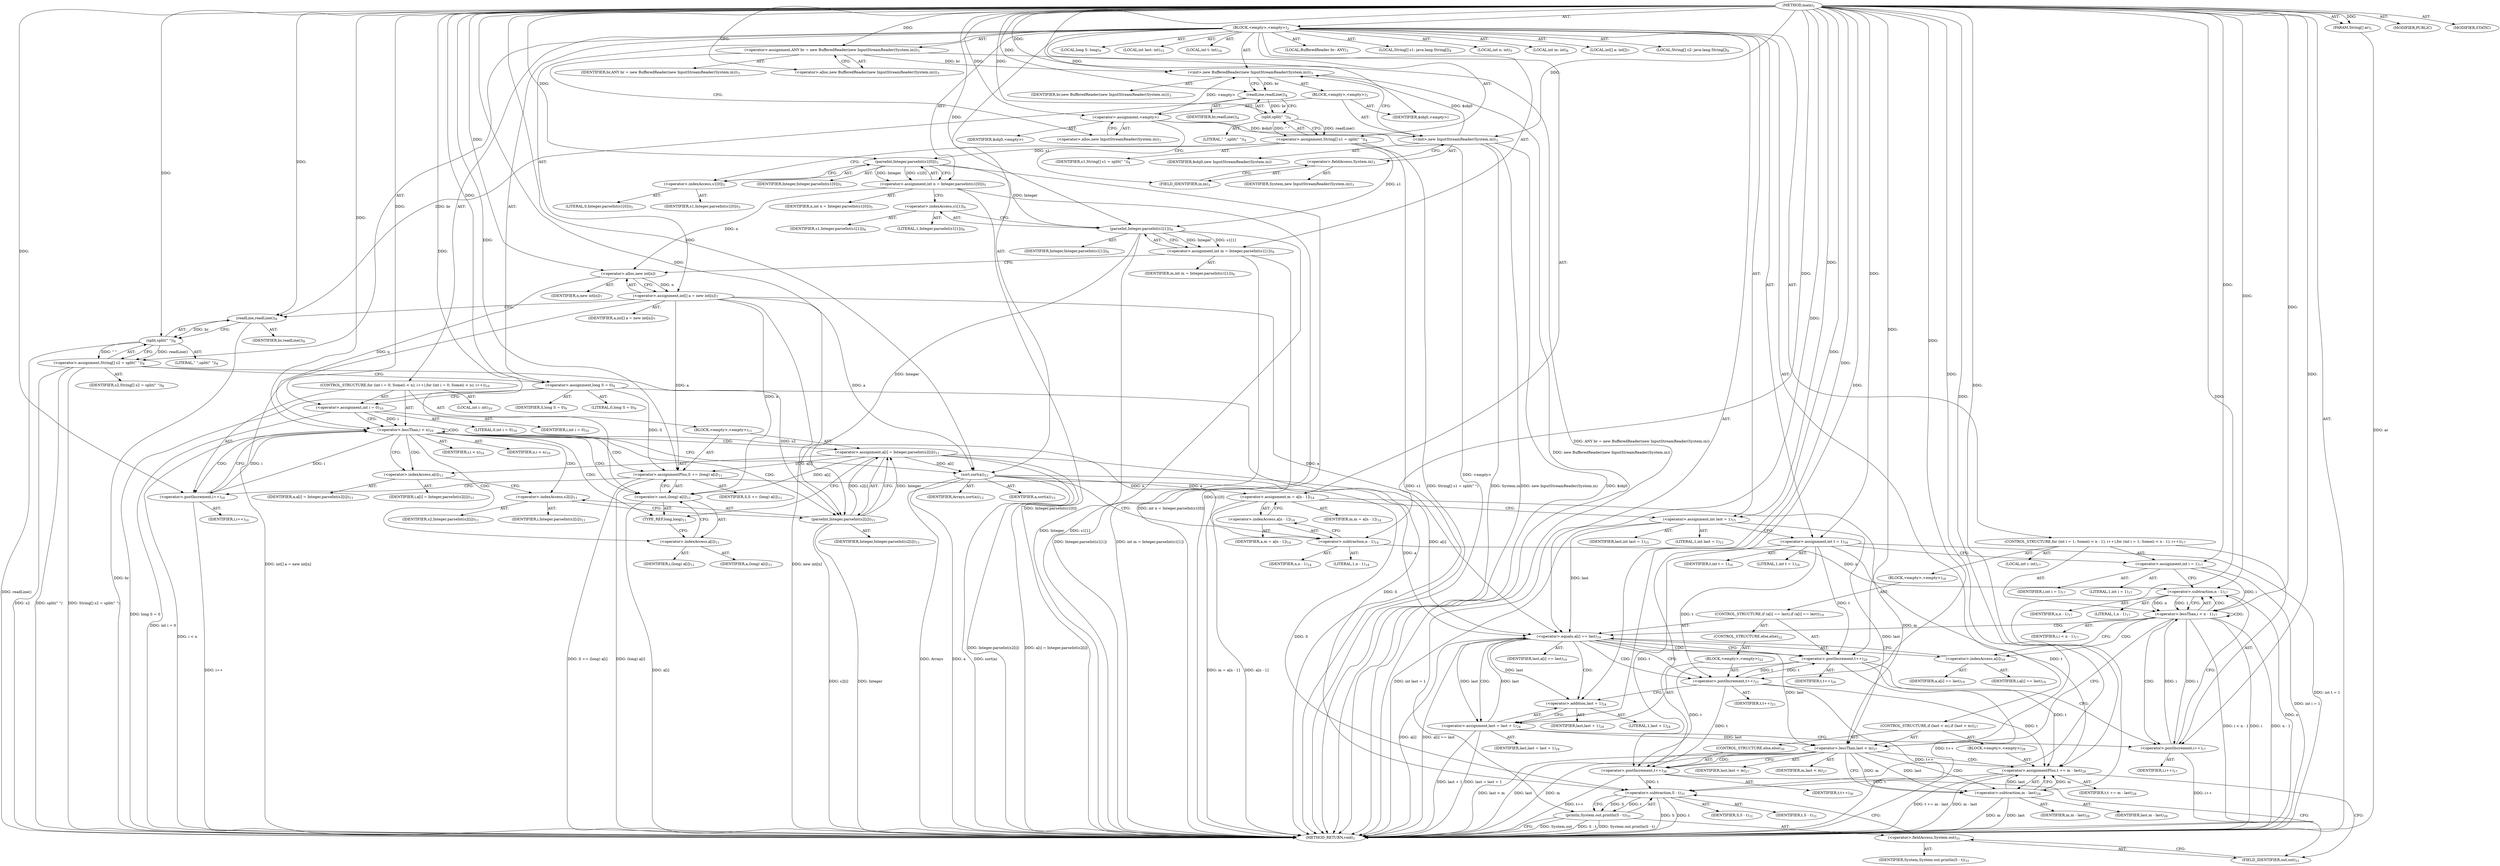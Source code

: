 digraph "main" {  
"19" [label = <(METHOD,main)<SUB>1</SUB>> ]
"20" [label = <(PARAM,String[] ar)<SUB>1</SUB>> ]
"21" [label = <(BLOCK,&lt;empty&gt;,&lt;empty&gt;)<SUB>2</SUB>> ]
"4" [label = <(LOCAL,BufferedReader br: ANY)<SUB>3</SUB>> ]
"22" [label = <(&lt;operator&gt;.assignment,ANY br = new BufferedReader(new InputStreamReader(System.in)))<SUB>3</SUB>> ]
"23" [label = <(IDENTIFIER,br,ANY br = new BufferedReader(new InputStreamReader(System.in)))<SUB>3</SUB>> ]
"24" [label = <(&lt;operator&gt;.alloc,new BufferedReader(new InputStreamReader(System.in)))<SUB>3</SUB>> ]
"25" [label = <(&lt;init&gt;,new BufferedReader(new InputStreamReader(System.in)))<SUB>3</SUB>> ]
"3" [label = <(IDENTIFIER,br,new BufferedReader(new InputStreamReader(System.in)))<SUB>3</SUB>> ]
"26" [label = <(BLOCK,&lt;empty&gt;,&lt;empty&gt;)<SUB>3</SUB>> ]
"27" [label = <(&lt;operator&gt;.assignment,&lt;empty&gt;)> ]
"28" [label = <(IDENTIFIER,$obj0,&lt;empty&gt;)> ]
"29" [label = <(&lt;operator&gt;.alloc,new InputStreamReader(System.in))<SUB>3</SUB>> ]
"30" [label = <(&lt;init&gt;,new InputStreamReader(System.in))<SUB>3</SUB>> ]
"31" [label = <(IDENTIFIER,$obj0,new InputStreamReader(System.in))> ]
"32" [label = <(&lt;operator&gt;.fieldAccess,System.in)<SUB>3</SUB>> ]
"33" [label = <(IDENTIFIER,System,new InputStreamReader(System.in))<SUB>3</SUB>> ]
"34" [label = <(FIELD_IDENTIFIER,in,in)<SUB>3</SUB>> ]
"35" [label = <(IDENTIFIER,$obj0,&lt;empty&gt;)> ]
"36" [label = <(LOCAL,String[] s1: java.lang.String[])<SUB>4</SUB>> ]
"37" [label = <(&lt;operator&gt;.assignment,String[] s1 = split(&quot; &quot;))<SUB>4</SUB>> ]
"38" [label = <(IDENTIFIER,s1,String[] s1 = split(&quot; &quot;))<SUB>4</SUB>> ]
"39" [label = <(split,split(&quot; &quot;))<SUB>4</SUB>> ]
"40" [label = <(readLine,readLine())<SUB>4</SUB>> ]
"41" [label = <(IDENTIFIER,br,readLine())<SUB>4</SUB>> ]
"42" [label = <(LITERAL,&quot; &quot;,split(&quot; &quot;))<SUB>4</SUB>> ]
"43" [label = <(LOCAL,int n: int)<SUB>5</SUB>> ]
"44" [label = <(&lt;operator&gt;.assignment,int n = Integer.parseInt(s1[0]))<SUB>5</SUB>> ]
"45" [label = <(IDENTIFIER,n,int n = Integer.parseInt(s1[0]))<SUB>5</SUB>> ]
"46" [label = <(parseInt,Integer.parseInt(s1[0]))<SUB>5</SUB>> ]
"47" [label = <(IDENTIFIER,Integer,Integer.parseInt(s1[0]))<SUB>5</SUB>> ]
"48" [label = <(&lt;operator&gt;.indexAccess,s1[0])<SUB>5</SUB>> ]
"49" [label = <(IDENTIFIER,s1,Integer.parseInt(s1[0]))<SUB>5</SUB>> ]
"50" [label = <(LITERAL,0,Integer.parseInt(s1[0]))<SUB>5</SUB>> ]
"51" [label = <(LOCAL,int m: int)<SUB>6</SUB>> ]
"52" [label = <(&lt;operator&gt;.assignment,int m = Integer.parseInt(s1[1]))<SUB>6</SUB>> ]
"53" [label = <(IDENTIFIER,m,int m = Integer.parseInt(s1[1]))<SUB>6</SUB>> ]
"54" [label = <(parseInt,Integer.parseInt(s1[1]))<SUB>6</SUB>> ]
"55" [label = <(IDENTIFIER,Integer,Integer.parseInt(s1[1]))<SUB>6</SUB>> ]
"56" [label = <(&lt;operator&gt;.indexAccess,s1[1])<SUB>6</SUB>> ]
"57" [label = <(IDENTIFIER,s1,Integer.parseInt(s1[1]))<SUB>6</SUB>> ]
"58" [label = <(LITERAL,1,Integer.parseInt(s1[1]))<SUB>6</SUB>> ]
"59" [label = <(LOCAL,int[] a: int[])<SUB>7</SUB>> ]
"60" [label = <(&lt;operator&gt;.assignment,int[] a = new int[n])<SUB>7</SUB>> ]
"61" [label = <(IDENTIFIER,a,int[] a = new int[n])<SUB>7</SUB>> ]
"62" [label = <(&lt;operator&gt;.alloc,new int[n])> ]
"63" [label = <(IDENTIFIER,n,new int[n])<SUB>7</SUB>> ]
"64" [label = <(LOCAL,String[] s2: java.lang.String[])<SUB>8</SUB>> ]
"65" [label = <(&lt;operator&gt;.assignment,String[] s2 = split(&quot; &quot;))<SUB>8</SUB>> ]
"66" [label = <(IDENTIFIER,s2,String[] s2 = split(&quot; &quot;))<SUB>8</SUB>> ]
"67" [label = <(split,split(&quot; &quot;))<SUB>8</SUB>> ]
"68" [label = <(readLine,readLine())<SUB>8</SUB>> ]
"69" [label = <(IDENTIFIER,br,readLine())<SUB>8</SUB>> ]
"70" [label = <(LITERAL,&quot; &quot;,split(&quot; &quot;))<SUB>8</SUB>> ]
"71" [label = <(LOCAL,long S: long)<SUB>9</SUB>> ]
"72" [label = <(&lt;operator&gt;.assignment,long S = 0)<SUB>9</SUB>> ]
"73" [label = <(IDENTIFIER,S,long S = 0)<SUB>9</SUB>> ]
"74" [label = <(LITERAL,0,long S = 0)<SUB>9</SUB>> ]
"75" [label = <(CONTROL_STRUCTURE,for (int i = 0; Some(i &lt; n); i++),for (int i = 0; Some(i &lt; n); i++))<SUB>10</SUB>> ]
"76" [label = <(LOCAL,int i: int)<SUB>10</SUB>> ]
"77" [label = <(&lt;operator&gt;.assignment,int i = 0)<SUB>10</SUB>> ]
"78" [label = <(IDENTIFIER,i,int i = 0)<SUB>10</SUB>> ]
"79" [label = <(LITERAL,0,int i = 0)<SUB>10</SUB>> ]
"80" [label = <(&lt;operator&gt;.lessThan,i &lt; n)<SUB>10</SUB>> ]
"81" [label = <(IDENTIFIER,i,i &lt; n)<SUB>10</SUB>> ]
"82" [label = <(IDENTIFIER,n,i &lt; n)<SUB>10</SUB>> ]
"83" [label = <(&lt;operator&gt;.postIncrement,i++)<SUB>10</SUB>> ]
"84" [label = <(IDENTIFIER,i,i++)<SUB>10</SUB>> ]
"85" [label = <(BLOCK,&lt;empty&gt;,&lt;empty&gt;)<SUB>11</SUB>> ]
"86" [label = <(&lt;operator&gt;.assignment,a[i] = Integer.parseInt(s2[i]))<SUB>11</SUB>> ]
"87" [label = <(&lt;operator&gt;.indexAccess,a[i])<SUB>11</SUB>> ]
"88" [label = <(IDENTIFIER,a,a[i] = Integer.parseInt(s2[i]))<SUB>11</SUB>> ]
"89" [label = <(IDENTIFIER,i,a[i] = Integer.parseInt(s2[i]))<SUB>11</SUB>> ]
"90" [label = <(parseInt,Integer.parseInt(s2[i]))<SUB>11</SUB>> ]
"91" [label = <(IDENTIFIER,Integer,Integer.parseInt(s2[i]))<SUB>11</SUB>> ]
"92" [label = <(&lt;operator&gt;.indexAccess,s2[i])<SUB>11</SUB>> ]
"93" [label = <(IDENTIFIER,s2,Integer.parseInt(s2[i]))<SUB>11</SUB>> ]
"94" [label = <(IDENTIFIER,i,Integer.parseInt(s2[i]))<SUB>11</SUB>> ]
"95" [label = <(&lt;operator&gt;.assignmentPlus,S += (long) a[i])<SUB>11</SUB>> ]
"96" [label = <(IDENTIFIER,S,S += (long) a[i])<SUB>11</SUB>> ]
"97" [label = <(&lt;operator&gt;.cast,(long) a[i])<SUB>11</SUB>> ]
"98" [label = <(TYPE_REF,long,long)<SUB>11</SUB>> ]
"99" [label = <(&lt;operator&gt;.indexAccess,a[i])<SUB>11</SUB>> ]
"100" [label = <(IDENTIFIER,a,(long) a[i])<SUB>11</SUB>> ]
"101" [label = <(IDENTIFIER,i,(long) a[i])<SUB>11</SUB>> ]
"102" [label = <(sort,sort(a))<SUB>13</SUB>> ]
"103" [label = <(IDENTIFIER,Arrays,sort(a))<SUB>13</SUB>> ]
"104" [label = <(IDENTIFIER,a,sort(a))<SUB>13</SUB>> ]
"105" [label = <(&lt;operator&gt;.assignment,m = a[n - 1])<SUB>14</SUB>> ]
"106" [label = <(IDENTIFIER,m,m = a[n - 1])<SUB>14</SUB>> ]
"107" [label = <(&lt;operator&gt;.indexAccess,a[n - 1])<SUB>14</SUB>> ]
"108" [label = <(IDENTIFIER,a,m = a[n - 1])<SUB>14</SUB>> ]
"109" [label = <(&lt;operator&gt;.subtraction,n - 1)<SUB>14</SUB>> ]
"110" [label = <(IDENTIFIER,n,n - 1)<SUB>14</SUB>> ]
"111" [label = <(LITERAL,1,n - 1)<SUB>14</SUB>> ]
"112" [label = <(LOCAL,int last: int)<SUB>15</SUB>> ]
"113" [label = <(&lt;operator&gt;.assignment,int last = 1)<SUB>15</SUB>> ]
"114" [label = <(IDENTIFIER,last,int last = 1)<SUB>15</SUB>> ]
"115" [label = <(LITERAL,1,int last = 1)<SUB>15</SUB>> ]
"116" [label = <(LOCAL,int t: int)<SUB>16</SUB>> ]
"117" [label = <(&lt;operator&gt;.assignment,int t = 1)<SUB>16</SUB>> ]
"118" [label = <(IDENTIFIER,t,int t = 1)<SUB>16</SUB>> ]
"119" [label = <(LITERAL,1,int t = 1)<SUB>16</SUB>> ]
"120" [label = <(CONTROL_STRUCTURE,for (int i = 1; Some(i &lt; n - 1); i++),for (int i = 1; Some(i &lt; n - 1); i++))<SUB>17</SUB>> ]
"121" [label = <(LOCAL,int i: int)<SUB>17</SUB>> ]
"122" [label = <(&lt;operator&gt;.assignment,int i = 1)<SUB>17</SUB>> ]
"123" [label = <(IDENTIFIER,i,int i = 1)<SUB>17</SUB>> ]
"124" [label = <(LITERAL,1,int i = 1)<SUB>17</SUB>> ]
"125" [label = <(&lt;operator&gt;.lessThan,i &lt; n - 1)<SUB>17</SUB>> ]
"126" [label = <(IDENTIFIER,i,i &lt; n - 1)<SUB>17</SUB>> ]
"127" [label = <(&lt;operator&gt;.subtraction,n - 1)<SUB>17</SUB>> ]
"128" [label = <(IDENTIFIER,n,n - 1)<SUB>17</SUB>> ]
"129" [label = <(LITERAL,1,n - 1)<SUB>17</SUB>> ]
"130" [label = <(&lt;operator&gt;.postIncrement,i++)<SUB>17</SUB>> ]
"131" [label = <(IDENTIFIER,i,i++)<SUB>17</SUB>> ]
"132" [label = <(BLOCK,&lt;empty&gt;,&lt;empty&gt;)<SUB>18</SUB>> ]
"133" [label = <(CONTROL_STRUCTURE,if (a[i] == last),if (a[i] == last))<SUB>19</SUB>> ]
"134" [label = <(&lt;operator&gt;.equals,a[i] == last)<SUB>19</SUB>> ]
"135" [label = <(&lt;operator&gt;.indexAccess,a[i])<SUB>19</SUB>> ]
"136" [label = <(IDENTIFIER,a,a[i] == last)<SUB>19</SUB>> ]
"137" [label = <(IDENTIFIER,i,a[i] == last)<SUB>19</SUB>> ]
"138" [label = <(IDENTIFIER,last,a[i] == last)<SUB>19</SUB>> ]
"139" [label = <(&lt;operator&gt;.postIncrement,t++)<SUB>20</SUB>> ]
"140" [label = <(IDENTIFIER,t,t++)<SUB>20</SUB>> ]
"141" [label = <(CONTROL_STRUCTURE,else,else)<SUB>22</SUB>> ]
"142" [label = <(BLOCK,&lt;empty&gt;,&lt;empty&gt;)<SUB>22</SUB>> ]
"143" [label = <(&lt;operator&gt;.postIncrement,t++)<SUB>23</SUB>> ]
"144" [label = <(IDENTIFIER,t,t++)<SUB>23</SUB>> ]
"145" [label = <(&lt;operator&gt;.assignment,last = last + 1)<SUB>24</SUB>> ]
"146" [label = <(IDENTIFIER,last,last = last + 1)<SUB>24</SUB>> ]
"147" [label = <(&lt;operator&gt;.addition,last + 1)<SUB>24</SUB>> ]
"148" [label = <(IDENTIFIER,last,last + 1)<SUB>24</SUB>> ]
"149" [label = <(LITERAL,1,last + 1)<SUB>24</SUB>> ]
"150" [label = <(CONTROL_STRUCTURE,if (last &lt; m),if (last &lt; m))<SUB>27</SUB>> ]
"151" [label = <(&lt;operator&gt;.lessThan,last &lt; m)<SUB>27</SUB>> ]
"152" [label = <(IDENTIFIER,last,last &lt; m)<SUB>27</SUB>> ]
"153" [label = <(IDENTIFIER,m,last &lt; m)<SUB>27</SUB>> ]
"154" [label = <(BLOCK,&lt;empty&gt;,&lt;empty&gt;)<SUB>28</SUB>> ]
"155" [label = <(&lt;operator&gt;.assignmentPlus,t += m - last)<SUB>28</SUB>> ]
"156" [label = <(IDENTIFIER,t,t += m - last)<SUB>28</SUB>> ]
"157" [label = <(&lt;operator&gt;.subtraction,m - last)<SUB>28</SUB>> ]
"158" [label = <(IDENTIFIER,m,m - last)<SUB>28</SUB>> ]
"159" [label = <(IDENTIFIER,last,m - last)<SUB>28</SUB>> ]
"160" [label = <(CONTROL_STRUCTURE,else,else)<SUB>30</SUB>> ]
"161" [label = <(&lt;operator&gt;.postIncrement,t++)<SUB>30</SUB>> ]
"162" [label = <(IDENTIFIER,t,t++)<SUB>30</SUB>> ]
"163" [label = <(println,System.out.println(S - t))<SUB>31</SUB>> ]
"164" [label = <(&lt;operator&gt;.fieldAccess,System.out)<SUB>31</SUB>> ]
"165" [label = <(IDENTIFIER,System,System.out.println(S - t))<SUB>31</SUB>> ]
"166" [label = <(FIELD_IDENTIFIER,out,out)<SUB>31</SUB>> ]
"167" [label = <(&lt;operator&gt;.subtraction,S - t)<SUB>31</SUB>> ]
"168" [label = <(IDENTIFIER,S,S - t)<SUB>31</SUB>> ]
"169" [label = <(IDENTIFIER,t,S - t)<SUB>31</SUB>> ]
"170" [label = <(MODIFIER,PUBLIC)> ]
"171" [label = <(MODIFIER,STATIC)> ]
"172" [label = <(METHOD_RETURN,void)<SUB>1</SUB>> ]
  "19" -> "20"  [ label = "AST: "] 
  "19" -> "21"  [ label = "AST: "] 
  "19" -> "170"  [ label = "AST: "] 
  "19" -> "171"  [ label = "AST: "] 
  "19" -> "172"  [ label = "AST: "] 
  "21" -> "4"  [ label = "AST: "] 
  "21" -> "22"  [ label = "AST: "] 
  "21" -> "25"  [ label = "AST: "] 
  "21" -> "36"  [ label = "AST: "] 
  "21" -> "37"  [ label = "AST: "] 
  "21" -> "43"  [ label = "AST: "] 
  "21" -> "44"  [ label = "AST: "] 
  "21" -> "51"  [ label = "AST: "] 
  "21" -> "52"  [ label = "AST: "] 
  "21" -> "59"  [ label = "AST: "] 
  "21" -> "60"  [ label = "AST: "] 
  "21" -> "64"  [ label = "AST: "] 
  "21" -> "65"  [ label = "AST: "] 
  "21" -> "71"  [ label = "AST: "] 
  "21" -> "72"  [ label = "AST: "] 
  "21" -> "75"  [ label = "AST: "] 
  "21" -> "102"  [ label = "AST: "] 
  "21" -> "105"  [ label = "AST: "] 
  "21" -> "112"  [ label = "AST: "] 
  "21" -> "113"  [ label = "AST: "] 
  "21" -> "116"  [ label = "AST: "] 
  "21" -> "117"  [ label = "AST: "] 
  "21" -> "120"  [ label = "AST: "] 
  "21" -> "150"  [ label = "AST: "] 
  "21" -> "163"  [ label = "AST: "] 
  "22" -> "23"  [ label = "AST: "] 
  "22" -> "24"  [ label = "AST: "] 
  "25" -> "3"  [ label = "AST: "] 
  "25" -> "26"  [ label = "AST: "] 
  "26" -> "27"  [ label = "AST: "] 
  "26" -> "30"  [ label = "AST: "] 
  "26" -> "35"  [ label = "AST: "] 
  "27" -> "28"  [ label = "AST: "] 
  "27" -> "29"  [ label = "AST: "] 
  "30" -> "31"  [ label = "AST: "] 
  "30" -> "32"  [ label = "AST: "] 
  "32" -> "33"  [ label = "AST: "] 
  "32" -> "34"  [ label = "AST: "] 
  "37" -> "38"  [ label = "AST: "] 
  "37" -> "39"  [ label = "AST: "] 
  "39" -> "40"  [ label = "AST: "] 
  "39" -> "42"  [ label = "AST: "] 
  "40" -> "41"  [ label = "AST: "] 
  "44" -> "45"  [ label = "AST: "] 
  "44" -> "46"  [ label = "AST: "] 
  "46" -> "47"  [ label = "AST: "] 
  "46" -> "48"  [ label = "AST: "] 
  "48" -> "49"  [ label = "AST: "] 
  "48" -> "50"  [ label = "AST: "] 
  "52" -> "53"  [ label = "AST: "] 
  "52" -> "54"  [ label = "AST: "] 
  "54" -> "55"  [ label = "AST: "] 
  "54" -> "56"  [ label = "AST: "] 
  "56" -> "57"  [ label = "AST: "] 
  "56" -> "58"  [ label = "AST: "] 
  "60" -> "61"  [ label = "AST: "] 
  "60" -> "62"  [ label = "AST: "] 
  "62" -> "63"  [ label = "AST: "] 
  "65" -> "66"  [ label = "AST: "] 
  "65" -> "67"  [ label = "AST: "] 
  "67" -> "68"  [ label = "AST: "] 
  "67" -> "70"  [ label = "AST: "] 
  "68" -> "69"  [ label = "AST: "] 
  "72" -> "73"  [ label = "AST: "] 
  "72" -> "74"  [ label = "AST: "] 
  "75" -> "76"  [ label = "AST: "] 
  "75" -> "77"  [ label = "AST: "] 
  "75" -> "80"  [ label = "AST: "] 
  "75" -> "83"  [ label = "AST: "] 
  "75" -> "85"  [ label = "AST: "] 
  "77" -> "78"  [ label = "AST: "] 
  "77" -> "79"  [ label = "AST: "] 
  "80" -> "81"  [ label = "AST: "] 
  "80" -> "82"  [ label = "AST: "] 
  "83" -> "84"  [ label = "AST: "] 
  "85" -> "86"  [ label = "AST: "] 
  "85" -> "95"  [ label = "AST: "] 
  "86" -> "87"  [ label = "AST: "] 
  "86" -> "90"  [ label = "AST: "] 
  "87" -> "88"  [ label = "AST: "] 
  "87" -> "89"  [ label = "AST: "] 
  "90" -> "91"  [ label = "AST: "] 
  "90" -> "92"  [ label = "AST: "] 
  "92" -> "93"  [ label = "AST: "] 
  "92" -> "94"  [ label = "AST: "] 
  "95" -> "96"  [ label = "AST: "] 
  "95" -> "97"  [ label = "AST: "] 
  "97" -> "98"  [ label = "AST: "] 
  "97" -> "99"  [ label = "AST: "] 
  "99" -> "100"  [ label = "AST: "] 
  "99" -> "101"  [ label = "AST: "] 
  "102" -> "103"  [ label = "AST: "] 
  "102" -> "104"  [ label = "AST: "] 
  "105" -> "106"  [ label = "AST: "] 
  "105" -> "107"  [ label = "AST: "] 
  "107" -> "108"  [ label = "AST: "] 
  "107" -> "109"  [ label = "AST: "] 
  "109" -> "110"  [ label = "AST: "] 
  "109" -> "111"  [ label = "AST: "] 
  "113" -> "114"  [ label = "AST: "] 
  "113" -> "115"  [ label = "AST: "] 
  "117" -> "118"  [ label = "AST: "] 
  "117" -> "119"  [ label = "AST: "] 
  "120" -> "121"  [ label = "AST: "] 
  "120" -> "122"  [ label = "AST: "] 
  "120" -> "125"  [ label = "AST: "] 
  "120" -> "130"  [ label = "AST: "] 
  "120" -> "132"  [ label = "AST: "] 
  "122" -> "123"  [ label = "AST: "] 
  "122" -> "124"  [ label = "AST: "] 
  "125" -> "126"  [ label = "AST: "] 
  "125" -> "127"  [ label = "AST: "] 
  "127" -> "128"  [ label = "AST: "] 
  "127" -> "129"  [ label = "AST: "] 
  "130" -> "131"  [ label = "AST: "] 
  "132" -> "133"  [ label = "AST: "] 
  "133" -> "134"  [ label = "AST: "] 
  "133" -> "139"  [ label = "AST: "] 
  "133" -> "141"  [ label = "AST: "] 
  "134" -> "135"  [ label = "AST: "] 
  "134" -> "138"  [ label = "AST: "] 
  "135" -> "136"  [ label = "AST: "] 
  "135" -> "137"  [ label = "AST: "] 
  "139" -> "140"  [ label = "AST: "] 
  "141" -> "142"  [ label = "AST: "] 
  "142" -> "143"  [ label = "AST: "] 
  "142" -> "145"  [ label = "AST: "] 
  "143" -> "144"  [ label = "AST: "] 
  "145" -> "146"  [ label = "AST: "] 
  "145" -> "147"  [ label = "AST: "] 
  "147" -> "148"  [ label = "AST: "] 
  "147" -> "149"  [ label = "AST: "] 
  "150" -> "151"  [ label = "AST: "] 
  "150" -> "154"  [ label = "AST: "] 
  "150" -> "160"  [ label = "AST: "] 
  "151" -> "152"  [ label = "AST: "] 
  "151" -> "153"  [ label = "AST: "] 
  "154" -> "155"  [ label = "AST: "] 
  "155" -> "156"  [ label = "AST: "] 
  "155" -> "157"  [ label = "AST: "] 
  "157" -> "158"  [ label = "AST: "] 
  "157" -> "159"  [ label = "AST: "] 
  "160" -> "161"  [ label = "AST: "] 
  "161" -> "162"  [ label = "AST: "] 
  "163" -> "164"  [ label = "AST: "] 
  "163" -> "167"  [ label = "AST: "] 
  "164" -> "165"  [ label = "AST: "] 
  "164" -> "166"  [ label = "AST: "] 
  "167" -> "168"  [ label = "AST: "] 
  "167" -> "169"  [ label = "AST: "] 
  "22" -> "29"  [ label = "CFG: "] 
  "25" -> "40"  [ label = "CFG: "] 
  "37" -> "48"  [ label = "CFG: "] 
  "44" -> "56"  [ label = "CFG: "] 
  "52" -> "62"  [ label = "CFG: "] 
  "60" -> "68"  [ label = "CFG: "] 
  "65" -> "72"  [ label = "CFG: "] 
  "72" -> "77"  [ label = "CFG: "] 
  "102" -> "109"  [ label = "CFG: "] 
  "105" -> "113"  [ label = "CFG: "] 
  "113" -> "117"  [ label = "CFG: "] 
  "117" -> "122"  [ label = "CFG: "] 
  "163" -> "172"  [ label = "CFG: "] 
  "24" -> "22"  [ label = "CFG: "] 
  "39" -> "37"  [ label = "CFG: "] 
  "46" -> "44"  [ label = "CFG: "] 
  "54" -> "52"  [ label = "CFG: "] 
  "62" -> "60"  [ label = "CFG: "] 
  "67" -> "65"  [ label = "CFG: "] 
  "77" -> "80"  [ label = "CFG: "] 
  "80" -> "87"  [ label = "CFG: "] 
  "80" -> "102"  [ label = "CFG: "] 
  "83" -> "80"  [ label = "CFG: "] 
  "107" -> "105"  [ label = "CFG: "] 
  "122" -> "127"  [ label = "CFG: "] 
  "125" -> "135"  [ label = "CFG: "] 
  "125" -> "151"  [ label = "CFG: "] 
  "130" -> "127"  [ label = "CFG: "] 
  "151" -> "157"  [ label = "CFG: "] 
  "151" -> "161"  [ label = "CFG: "] 
  "164" -> "167"  [ label = "CFG: "] 
  "167" -> "163"  [ label = "CFG: "] 
  "27" -> "34"  [ label = "CFG: "] 
  "30" -> "25"  [ label = "CFG: "] 
  "40" -> "39"  [ label = "CFG: "] 
  "48" -> "46"  [ label = "CFG: "] 
  "56" -> "54"  [ label = "CFG: "] 
  "68" -> "67"  [ label = "CFG: "] 
  "86" -> "98"  [ label = "CFG: "] 
  "95" -> "83"  [ label = "CFG: "] 
  "109" -> "107"  [ label = "CFG: "] 
  "127" -> "125"  [ label = "CFG: "] 
  "155" -> "166"  [ label = "CFG: "] 
  "161" -> "166"  [ label = "CFG: "] 
  "166" -> "164"  [ label = "CFG: "] 
  "29" -> "27"  [ label = "CFG: "] 
  "32" -> "30"  [ label = "CFG: "] 
  "87" -> "92"  [ label = "CFG: "] 
  "90" -> "86"  [ label = "CFG: "] 
  "97" -> "95"  [ label = "CFG: "] 
  "134" -> "139"  [ label = "CFG: "] 
  "134" -> "143"  [ label = "CFG: "] 
  "139" -> "130"  [ label = "CFG: "] 
  "157" -> "155"  [ label = "CFG: "] 
  "34" -> "32"  [ label = "CFG: "] 
  "92" -> "90"  [ label = "CFG: "] 
  "98" -> "99"  [ label = "CFG: "] 
  "99" -> "97"  [ label = "CFG: "] 
  "135" -> "134"  [ label = "CFG: "] 
  "143" -> "147"  [ label = "CFG: "] 
  "145" -> "130"  [ label = "CFG: "] 
  "147" -> "145"  [ label = "CFG: "] 
  "19" -> "24"  [ label = "CFG: "] 
  "20" -> "172"  [ label = "DDG: ar"] 
  "22" -> "172"  [ label = "DDG: ANY br = new BufferedReader(new InputStreamReader(System.in))"] 
  "27" -> "172"  [ label = "DDG: &lt;empty&gt;"] 
  "30" -> "172"  [ label = "DDG: $obj0"] 
  "30" -> "172"  [ label = "DDG: System.in"] 
  "30" -> "172"  [ label = "DDG: new InputStreamReader(System.in)"] 
  "25" -> "172"  [ label = "DDG: new BufferedReader(new InputStreamReader(System.in))"] 
  "37" -> "172"  [ label = "DDG: s1"] 
  "37" -> "172"  [ label = "DDG: String[] s1 = split(&quot; &quot;)"] 
  "46" -> "172"  [ label = "DDG: s1[0]"] 
  "44" -> "172"  [ label = "DDG: Integer.parseInt(s1[0])"] 
  "44" -> "172"  [ label = "DDG: int n = Integer.parseInt(s1[0])"] 
  "54" -> "172"  [ label = "DDG: Integer"] 
  "54" -> "172"  [ label = "DDG: s1[1]"] 
  "52" -> "172"  [ label = "DDG: Integer.parseInt(s1[1])"] 
  "52" -> "172"  [ label = "DDG: int m = Integer.parseInt(s1[1])"] 
  "60" -> "172"  [ label = "DDG: new int[n]"] 
  "60" -> "172"  [ label = "DDG: int[] a = new int[n]"] 
  "65" -> "172"  [ label = "DDG: s2"] 
  "68" -> "172"  [ label = "DDG: br"] 
  "67" -> "172"  [ label = "DDG: readLine()"] 
  "65" -> "172"  [ label = "DDG: split(&quot; &quot;)"] 
  "65" -> "172"  [ label = "DDG: String[] s2 = split(&quot; &quot;)"] 
  "72" -> "172"  [ label = "DDG: long S = 0"] 
  "77" -> "172"  [ label = "DDG: int i = 0"] 
  "80" -> "172"  [ label = "DDG: i &lt; n"] 
  "102" -> "172"  [ label = "DDG: a"] 
  "102" -> "172"  [ label = "DDG: sort(a)"] 
  "105" -> "172"  [ label = "DDG: a[n - 1]"] 
  "105" -> "172"  [ label = "DDG: m = a[n - 1]"] 
  "113" -> "172"  [ label = "DDG: int last = 1"] 
  "117" -> "172"  [ label = "DDG: int t = 1"] 
  "122" -> "172"  [ label = "DDG: int i = 1"] 
  "125" -> "172"  [ label = "DDG: i"] 
  "127" -> "172"  [ label = "DDG: n"] 
  "125" -> "172"  [ label = "DDG: n - 1"] 
  "125" -> "172"  [ label = "DDG: i &lt; n - 1"] 
  "151" -> "172"  [ label = "DDG: last"] 
  "151" -> "172"  [ label = "DDG: m"] 
  "151" -> "172"  [ label = "DDG: last &lt; m"] 
  "161" -> "172"  [ label = "DDG: t++"] 
  "157" -> "172"  [ label = "DDG: m"] 
  "157" -> "172"  [ label = "DDG: last"] 
  "155" -> "172"  [ label = "DDG: m - last"] 
  "155" -> "172"  [ label = "DDG: t += m - last"] 
  "163" -> "172"  [ label = "DDG: System.out"] 
  "167" -> "172"  [ label = "DDG: S"] 
  "167" -> "172"  [ label = "DDG: t"] 
  "163" -> "172"  [ label = "DDG: S - t"] 
  "163" -> "172"  [ label = "DDG: System.out.println(S - t)"] 
  "134" -> "172"  [ label = "DDG: a[i]"] 
  "134" -> "172"  [ label = "DDG: a[i] == last"] 
  "143" -> "172"  [ label = "DDG: t++"] 
  "145" -> "172"  [ label = "DDG: last + 1"] 
  "145" -> "172"  [ label = "DDG: last = last + 1"] 
  "139" -> "172"  [ label = "DDG: t++"] 
  "130" -> "172"  [ label = "DDG: i++"] 
  "90" -> "172"  [ label = "DDG: Integer"] 
  "90" -> "172"  [ label = "DDG: s2[i]"] 
  "86" -> "172"  [ label = "DDG: Integer.parseInt(s2[i])"] 
  "86" -> "172"  [ label = "DDG: a[i] = Integer.parseInt(s2[i])"] 
  "97" -> "172"  [ label = "DDG: a[i]"] 
  "95" -> "172"  [ label = "DDG: (long) a[i]"] 
  "95" -> "172"  [ label = "DDG: S += (long) a[i]"] 
  "83" -> "172"  [ label = "DDG: i++"] 
  "102" -> "172"  [ label = "DDG: Arrays"] 
  "19" -> "20"  [ label = "DDG: "] 
  "19" -> "22"  [ label = "DDG: "] 
  "39" -> "37"  [ label = "DDG: readLine()"] 
  "39" -> "37"  [ label = "DDG: &quot; &quot;"] 
  "46" -> "44"  [ label = "DDG: Integer"] 
  "46" -> "44"  [ label = "DDG: s1[0]"] 
  "54" -> "52"  [ label = "DDG: Integer"] 
  "54" -> "52"  [ label = "DDG: s1[1]"] 
  "62" -> "60"  [ label = "DDG: n"] 
  "67" -> "65"  [ label = "DDG: readLine()"] 
  "67" -> "65"  [ label = "DDG: &quot; &quot;"] 
  "19" -> "72"  [ label = "DDG: "] 
  "102" -> "105"  [ label = "DDG: a"] 
  "19" -> "113"  [ label = "DDG: "] 
  "19" -> "117"  [ label = "DDG: "] 
  "22" -> "25"  [ label = "DDG: br"] 
  "19" -> "25"  [ label = "DDG: "] 
  "27" -> "25"  [ label = "DDG: &lt;empty&gt;"] 
  "30" -> "25"  [ label = "DDG: $obj0"] 
  "19" -> "77"  [ label = "DDG: "] 
  "19" -> "102"  [ label = "DDG: "] 
  "60" -> "102"  [ label = "DDG: a"] 
  "86" -> "102"  [ label = "DDG: a[i]"] 
  "19" -> "122"  [ label = "DDG: "] 
  "167" -> "163"  [ label = "DDG: S"] 
  "167" -> "163"  [ label = "DDG: t"] 
  "19" -> "27"  [ label = "DDG: "] 
  "19" -> "35"  [ label = "DDG: "] 
  "40" -> "39"  [ label = "DDG: br"] 
  "19" -> "39"  [ label = "DDG: "] 
  "19" -> "46"  [ label = "DDG: "] 
  "37" -> "46"  [ label = "DDG: s1"] 
  "46" -> "54"  [ label = "DDG: Integer"] 
  "19" -> "54"  [ label = "DDG: "] 
  "37" -> "54"  [ label = "DDG: s1"] 
  "44" -> "62"  [ label = "DDG: n"] 
  "19" -> "62"  [ label = "DDG: "] 
  "68" -> "67"  [ label = "DDG: br"] 
  "19" -> "67"  [ label = "DDG: "] 
  "77" -> "80"  [ label = "DDG: i"] 
  "83" -> "80"  [ label = "DDG: i"] 
  "19" -> "80"  [ label = "DDG: "] 
  "62" -> "80"  [ label = "DDG: n"] 
  "80" -> "83"  [ label = "DDG: i"] 
  "19" -> "83"  [ label = "DDG: "] 
  "90" -> "86"  [ label = "DDG: Integer"] 
  "90" -> "86"  [ label = "DDG: s2[i]"] 
  "19" -> "95"  [ label = "DDG: "] 
  "60" -> "95"  [ label = "DDG: a"] 
  "86" -> "95"  [ label = "DDG: a[i]"] 
  "122" -> "125"  [ label = "DDG: i"] 
  "130" -> "125"  [ label = "DDG: i"] 
  "19" -> "125"  [ label = "DDG: "] 
  "127" -> "125"  [ label = "DDG: n"] 
  "127" -> "125"  [ label = "DDG: 1"] 
  "125" -> "130"  [ label = "DDG: i"] 
  "19" -> "130"  [ label = "DDG: "] 
  "113" -> "151"  [ label = "DDG: last"] 
  "134" -> "151"  [ label = "DDG: last"] 
  "145" -> "151"  [ label = "DDG: last"] 
  "19" -> "151"  [ label = "DDG: "] 
  "105" -> "151"  [ label = "DDG: m"] 
  "157" -> "155"  [ label = "DDG: m"] 
  "157" -> "155"  [ label = "DDG: last"] 
  "72" -> "167"  [ label = "DDG: S"] 
  "95" -> "167"  [ label = "DDG: S"] 
  "19" -> "167"  [ label = "DDG: "] 
  "161" -> "167"  [ label = "DDG: t"] 
  "155" -> "167"  [ label = "DDG: t"] 
  "27" -> "30"  [ label = "DDG: $obj0"] 
  "19" -> "30"  [ label = "DDG: "] 
  "25" -> "40"  [ label = "DDG: br"] 
  "19" -> "40"  [ label = "DDG: "] 
  "40" -> "68"  [ label = "DDG: br"] 
  "19" -> "68"  [ label = "DDG: "] 
  "72" -> "95"  [ label = "DDG: S"] 
  "80" -> "109"  [ label = "DDG: n"] 
  "19" -> "109"  [ label = "DDG: "] 
  "109" -> "127"  [ label = "DDG: n"] 
  "19" -> "127"  [ label = "DDG: "] 
  "117" -> "155"  [ label = "DDG: t"] 
  "143" -> "155"  [ label = "DDG: t"] 
  "139" -> "155"  [ label = "DDG: t"] 
  "19" -> "155"  [ label = "DDG: "] 
  "117" -> "161"  [ label = "DDG: t"] 
  "143" -> "161"  [ label = "DDG: t"] 
  "139" -> "161"  [ label = "DDG: t"] 
  "19" -> "161"  [ label = "DDG: "] 
  "54" -> "90"  [ label = "DDG: Integer"] 
  "19" -> "90"  [ label = "DDG: "] 
  "65" -> "90"  [ label = "DDG: s2"] 
  "19" -> "97"  [ label = "DDG: "] 
  "60" -> "97"  [ label = "DDG: a"] 
  "86" -> "97"  [ label = "DDG: a[i]"] 
  "102" -> "134"  [ label = "DDG: a"] 
  "60" -> "134"  [ label = "DDG: a"] 
  "86" -> "134"  [ label = "DDG: a[i]"] 
  "113" -> "134"  [ label = "DDG: last"] 
  "145" -> "134"  [ label = "DDG: last"] 
  "19" -> "134"  [ label = "DDG: "] 
  "117" -> "139"  [ label = "DDG: t"] 
  "143" -> "139"  [ label = "DDG: t"] 
  "19" -> "139"  [ label = "DDG: "] 
  "151" -> "157"  [ label = "DDG: m"] 
  "19" -> "157"  [ label = "DDG: "] 
  "151" -> "157"  [ label = "DDG: last"] 
  "134" -> "145"  [ label = "DDG: last"] 
  "19" -> "145"  [ label = "DDG: "] 
  "117" -> "143"  [ label = "DDG: t"] 
  "139" -> "143"  [ label = "DDG: t"] 
  "19" -> "143"  [ label = "DDG: "] 
  "134" -> "147"  [ label = "DDG: last"] 
  "19" -> "147"  [ label = "DDG: "] 
  "80" -> "98"  [ label = "CDG: "] 
  "80" -> "99"  [ label = "CDG: "] 
  "80" -> "95"  [ label = "CDG: "] 
  "80" -> "92"  [ label = "CDG: "] 
  "80" -> "87"  [ label = "CDG: "] 
  "80" -> "97"  [ label = "CDG: "] 
  "80" -> "90"  [ label = "CDG: "] 
  "80" -> "80"  [ label = "CDG: "] 
  "80" -> "83"  [ label = "CDG: "] 
  "80" -> "86"  [ label = "CDG: "] 
  "125" -> "134"  [ label = "CDG: "] 
  "125" -> "130"  [ label = "CDG: "] 
  "125" -> "135"  [ label = "CDG: "] 
  "125" -> "127"  [ label = "CDG: "] 
  "125" -> "125"  [ label = "CDG: "] 
  "151" -> "161"  [ label = "CDG: "] 
  "151" -> "157"  [ label = "CDG: "] 
  "151" -> "155"  [ label = "CDG: "] 
  "134" -> "145"  [ label = "CDG: "] 
  "134" -> "143"  [ label = "CDG: "] 
  "134" -> "147"  [ label = "CDG: "] 
  "134" -> "139"  [ label = "CDG: "] 
}
